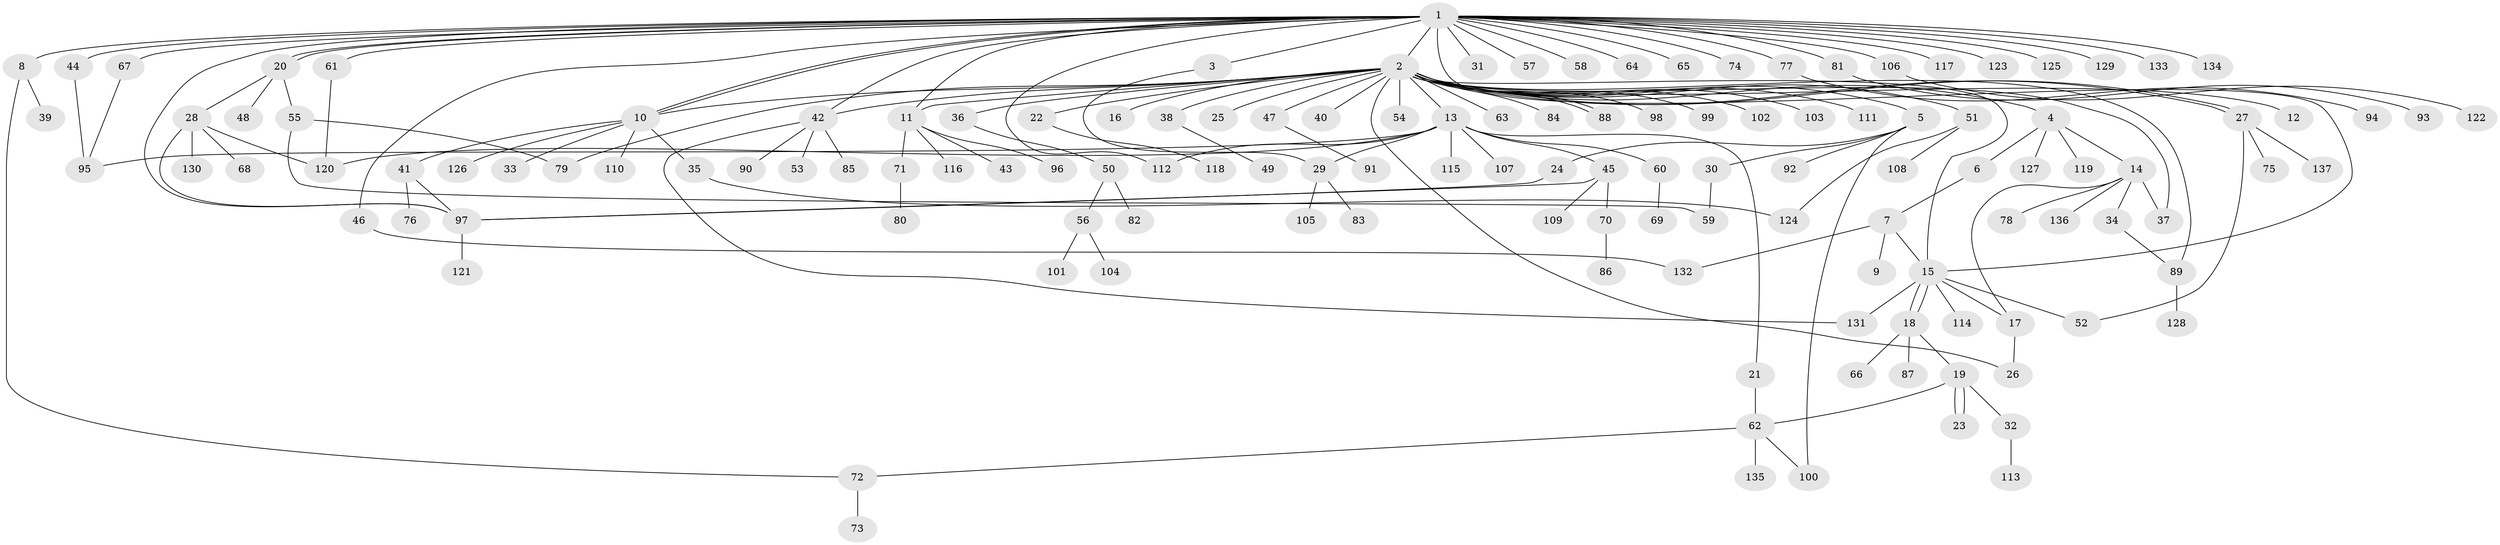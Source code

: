 // Generated by graph-tools (version 1.1) at 2025/01/03/09/25 03:01:45]
// undirected, 137 vertices, 170 edges
graph export_dot {
graph [start="1"]
  node [color=gray90,style=filled];
  1;
  2;
  3;
  4;
  5;
  6;
  7;
  8;
  9;
  10;
  11;
  12;
  13;
  14;
  15;
  16;
  17;
  18;
  19;
  20;
  21;
  22;
  23;
  24;
  25;
  26;
  27;
  28;
  29;
  30;
  31;
  32;
  33;
  34;
  35;
  36;
  37;
  38;
  39;
  40;
  41;
  42;
  43;
  44;
  45;
  46;
  47;
  48;
  49;
  50;
  51;
  52;
  53;
  54;
  55;
  56;
  57;
  58;
  59;
  60;
  61;
  62;
  63;
  64;
  65;
  66;
  67;
  68;
  69;
  70;
  71;
  72;
  73;
  74;
  75;
  76;
  77;
  78;
  79;
  80;
  81;
  82;
  83;
  84;
  85;
  86;
  87;
  88;
  89;
  90;
  91;
  92;
  93;
  94;
  95;
  96;
  97;
  98;
  99;
  100;
  101;
  102;
  103;
  104;
  105;
  106;
  107;
  108;
  109;
  110;
  111;
  112;
  113;
  114;
  115;
  116;
  117;
  118;
  119;
  120;
  121;
  122;
  123;
  124;
  125;
  126;
  127;
  128;
  129;
  130;
  131;
  132;
  133;
  134;
  135;
  136;
  137;
  1 -- 2;
  1 -- 3;
  1 -- 8;
  1 -- 10;
  1 -- 10;
  1 -- 11;
  1 -- 15;
  1 -- 20;
  1 -- 20;
  1 -- 31;
  1 -- 42;
  1 -- 44;
  1 -- 46;
  1 -- 57;
  1 -- 58;
  1 -- 61;
  1 -- 64;
  1 -- 65;
  1 -- 67;
  1 -- 74;
  1 -- 77;
  1 -- 81;
  1 -- 97;
  1 -- 106;
  1 -- 112;
  1 -- 117;
  1 -- 123;
  1 -- 125;
  1 -- 129;
  1 -- 133;
  1 -- 134;
  2 -- 4;
  2 -- 5;
  2 -- 10;
  2 -- 11;
  2 -- 12;
  2 -- 13;
  2 -- 15;
  2 -- 16;
  2 -- 22;
  2 -- 25;
  2 -- 26;
  2 -- 27;
  2 -- 27;
  2 -- 36;
  2 -- 37;
  2 -- 38;
  2 -- 40;
  2 -- 42;
  2 -- 47;
  2 -- 51;
  2 -- 54;
  2 -- 63;
  2 -- 79;
  2 -- 84;
  2 -- 88;
  2 -- 88;
  2 -- 89;
  2 -- 98;
  2 -- 99;
  2 -- 102;
  2 -- 103;
  2 -- 111;
  3 -- 29;
  4 -- 6;
  4 -- 14;
  4 -- 119;
  4 -- 127;
  5 -- 24;
  5 -- 30;
  5 -- 92;
  5 -- 100;
  6 -- 7;
  7 -- 9;
  7 -- 15;
  7 -- 132;
  8 -- 39;
  8 -- 72;
  10 -- 33;
  10 -- 35;
  10 -- 41;
  10 -- 110;
  10 -- 126;
  11 -- 43;
  11 -- 71;
  11 -- 96;
  11 -- 116;
  13 -- 21;
  13 -- 29;
  13 -- 45;
  13 -- 60;
  13 -- 95;
  13 -- 107;
  13 -- 112;
  13 -- 115;
  13 -- 120;
  14 -- 17;
  14 -- 34;
  14 -- 37;
  14 -- 78;
  14 -- 136;
  15 -- 17;
  15 -- 18;
  15 -- 18;
  15 -- 52;
  15 -- 114;
  15 -- 131;
  17 -- 26;
  18 -- 19;
  18 -- 66;
  18 -- 87;
  19 -- 23;
  19 -- 23;
  19 -- 32;
  19 -- 62;
  20 -- 28;
  20 -- 48;
  20 -- 55;
  21 -- 62;
  22 -- 118;
  24 -- 97;
  27 -- 52;
  27 -- 75;
  27 -- 137;
  28 -- 68;
  28 -- 97;
  28 -- 120;
  28 -- 130;
  29 -- 83;
  29 -- 105;
  30 -- 59;
  32 -- 113;
  34 -- 89;
  35 -- 124;
  36 -- 50;
  38 -- 49;
  41 -- 76;
  41 -- 97;
  42 -- 53;
  42 -- 85;
  42 -- 90;
  42 -- 131;
  44 -- 95;
  45 -- 70;
  45 -- 97;
  45 -- 109;
  46 -- 132;
  47 -- 91;
  50 -- 56;
  50 -- 82;
  51 -- 108;
  51 -- 124;
  55 -- 59;
  55 -- 79;
  56 -- 101;
  56 -- 104;
  60 -- 69;
  61 -- 120;
  62 -- 72;
  62 -- 100;
  62 -- 135;
  67 -- 95;
  70 -- 86;
  71 -- 80;
  72 -- 73;
  77 -- 94;
  81 -- 93;
  89 -- 128;
  97 -- 121;
  106 -- 122;
}
